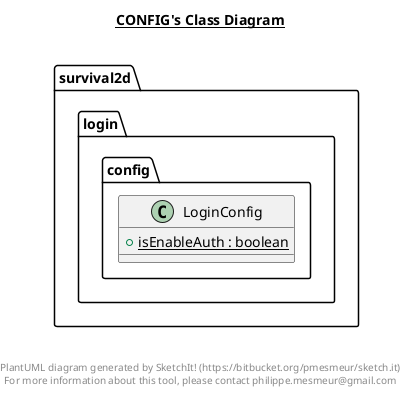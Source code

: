 @startuml

title __CONFIG's Class Diagram__\n

  namespace survival2d {
    namespace login {
      namespace config {
        class survival2d.login.config.LoginConfig {
            {static} + isEnableAuth : boolean
        }
      }
    }
  }
  



right footer


PlantUML diagram generated by SketchIt! (https://bitbucket.org/pmesmeur/sketch.it)
For more information about this tool, please contact philippe.mesmeur@gmail.com
endfooter

@enduml
